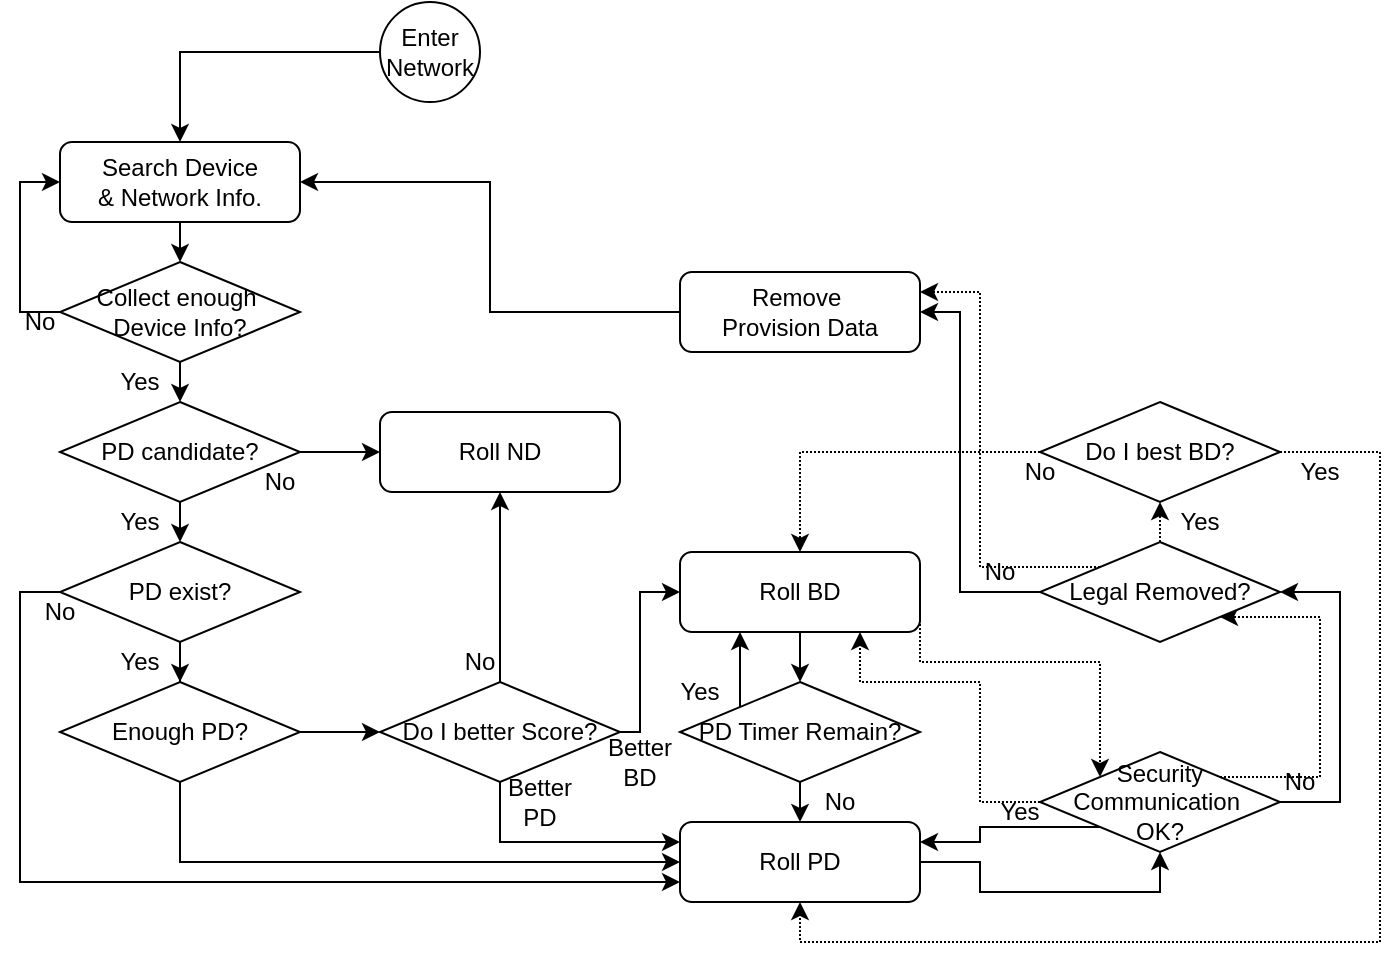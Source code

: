 <mxfile version="13.1.3" type="github"><diagram id="KD1NCU3o3w_bjDGGp8CS" name="Page-1"><mxGraphModel dx="1422" dy="762" grid="1" gridSize="10" guides="1" tooltips="1" connect="1" arrows="1" fold="1" page="1" pageScale="1" pageWidth="827" pageHeight="1169" math="0" shadow="0"><root><mxCell id="0"/><mxCell id="1" parent="0"/><mxCell id="Aol945HUn40La0UMx1aL-238" value="" style="edgeStyle=orthogonalEdgeStyle;rounded=0;orthogonalLoop=1;jettySize=auto;html=1;entryX=0.5;entryY=0;entryDx=0;entryDy=0;" edge="1" parent="1" source="Aol945HUn40La0UMx1aL-258" target="Aol945HUn40La0UMx1aL-240"><mxGeometry relative="1" as="geometry"><mxPoint x="120" y="120" as="sourcePoint"/><mxPoint x="120" y="120" as="targetPoint"/></mxGeometry></mxCell><mxCell id="Aol945HUn40La0UMx1aL-239" style="edgeStyle=orthogonalEdgeStyle;rounded=0;orthogonalLoop=1;jettySize=auto;html=1;exitX=0.5;exitY=1;exitDx=0;exitDy=0;entryX=0.5;entryY=0;entryDx=0;entryDy=0;" edge="1" parent="1" source="Aol945HUn40La0UMx1aL-240" target="Aol945HUn40La0UMx1aL-243"><mxGeometry relative="1" as="geometry"/></mxCell><mxCell id="Aol945HUn40La0UMx1aL-240" value="Search Device&lt;br&gt;&amp;amp; Network Info." style="rounded=1;whiteSpace=wrap;html=1;" vertex="1" parent="1"><mxGeometry x="60" y="140" width="120" height="40" as="geometry"/></mxCell><mxCell id="Aol945HUn40La0UMx1aL-241" style="edgeStyle=orthogonalEdgeStyle;rounded=0;orthogonalLoop=1;jettySize=auto;html=1;exitX=0.5;exitY=1;exitDx=0;exitDy=0;entryX=0.5;entryY=0;entryDx=0;entryDy=0;" edge="1" parent="1" source="Aol945HUn40La0UMx1aL-243" target="Aol945HUn40La0UMx1aL-247"><mxGeometry relative="1" as="geometry"/></mxCell><mxCell id="Aol945HUn40La0UMx1aL-242" style="edgeStyle=orthogonalEdgeStyle;rounded=0;orthogonalLoop=1;jettySize=auto;html=1;exitX=0;exitY=0.5;exitDx=0;exitDy=0;entryX=0;entryY=0.5;entryDx=0;entryDy=0;" edge="1" parent="1" source="Aol945HUn40La0UMx1aL-243" target="Aol945HUn40La0UMx1aL-240"><mxGeometry relative="1" as="geometry"><mxPoint x="40" y="90" as="targetPoint"/></mxGeometry></mxCell><mxCell id="Aol945HUn40La0UMx1aL-243" value="Collect enough&amp;nbsp;&lt;br&gt;Device Info?" style="rhombus;whiteSpace=wrap;html=1;" vertex="1" parent="1"><mxGeometry x="60" y="200" width="120" height="50" as="geometry"/></mxCell><mxCell id="Aol945HUn40La0UMx1aL-244" value="No" style="text;html=1;strokeColor=none;fillColor=none;align=center;verticalAlign=middle;whiteSpace=wrap;rounded=0;" vertex="1" parent="1"><mxGeometry x="30" y="220" width="40" height="20" as="geometry"/></mxCell><mxCell id="Aol945HUn40La0UMx1aL-245" style="edgeStyle=orthogonalEdgeStyle;rounded=0;orthogonalLoop=1;jettySize=auto;html=1;exitX=0.5;exitY=1;exitDx=0;exitDy=0;" edge="1" parent="1" source="Aol945HUn40La0UMx1aL-247"><mxGeometry relative="1" as="geometry"><mxPoint x="120" y="340" as="targetPoint"/></mxGeometry></mxCell><mxCell id="Aol945HUn40La0UMx1aL-246" style="edgeStyle=orthogonalEdgeStyle;rounded=0;orthogonalLoop=1;jettySize=auto;html=1;exitX=1;exitY=0.5;exitDx=0;exitDy=0;entryX=0;entryY=0.5;entryDx=0;entryDy=0;" edge="1" parent="1" source="Aol945HUn40La0UMx1aL-247" target="Aol945HUn40La0UMx1aL-265"><mxGeometry relative="1" as="geometry"/></mxCell><mxCell id="Aol945HUn40La0UMx1aL-247" value="PD candidate?" style="rhombus;whiteSpace=wrap;html=1;" vertex="1" parent="1"><mxGeometry x="60" y="270" width="120" height="50" as="geometry"/></mxCell><mxCell id="Aol945HUn40La0UMx1aL-248" value="" style="edgeStyle=orthogonalEdgeStyle;rounded=0;orthogonalLoop=1;jettySize=auto;html=1;" edge="1" parent="1" source="Aol945HUn40La0UMx1aL-250" target="Aol945HUn40La0UMx1aL-253"><mxGeometry relative="1" as="geometry"/></mxCell><mxCell id="Aol945HUn40La0UMx1aL-249" style="edgeStyle=orthogonalEdgeStyle;rounded=0;orthogonalLoop=1;jettySize=auto;html=1;exitX=0;exitY=0.5;exitDx=0;exitDy=0;entryX=0;entryY=0.75;entryDx=0;entryDy=0;" edge="1" parent="1" source="Aol945HUn40La0UMx1aL-250" target="Aol945HUn40La0UMx1aL-260"><mxGeometry relative="1" as="geometry"><mxPoint x="350" y="520" as="targetPoint"/></mxGeometry></mxCell><mxCell id="Aol945HUn40La0UMx1aL-250" value="PD exist?" style="rhombus;whiteSpace=wrap;html=1;" vertex="1" parent="1"><mxGeometry x="60" y="340" width="120" height="50" as="geometry"/></mxCell><mxCell id="Aol945HUn40La0UMx1aL-251" style="edgeStyle=orthogonalEdgeStyle;rounded=0;orthogonalLoop=1;jettySize=auto;html=1;exitX=1;exitY=0.5;exitDx=0;exitDy=0;entryX=0;entryY=0.5;entryDx=0;entryDy=0;" edge="1" parent="1" source="Aol945HUn40La0UMx1aL-253" target="Aol945HUn40La0UMx1aL-272"><mxGeometry relative="1" as="geometry"/></mxCell><mxCell id="Aol945HUn40La0UMx1aL-252" style="edgeStyle=orthogonalEdgeStyle;rounded=0;orthogonalLoop=1;jettySize=auto;html=1;exitX=0.5;exitY=1;exitDx=0;exitDy=0;entryX=0;entryY=0.5;entryDx=0;entryDy=0;" edge="1" parent="1" source="Aol945HUn40La0UMx1aL-253" target="Aol945HUn40La0UMx1aL-260"><mxGeometry relative="1" as="geometry"><mxPoint x="260" y="500" as="targetPoint"/></mxGeometry></mxCell><mxCell id="Aol945HUn40La0UMx1aL-253" value="Enough PD?" style="rhombus;whiteSpace=wrap;html=1;" vertex="1" parent="1"><mxGeometry x="60" y="410" width="120" height="50" as="geometry"/></mxCell><mxCell id="Aol945HUn40La0UMx1aL-254" value="Yes" style="text;html=1;strokeColor=none;fillColor=none;align=center;verticalAlign=middle;whiteSpace=wrap;rounded=0;" vertex="1" parent="1"><mxGeometry x="80" y="250" width="40" height="20" as="geometry"/></mxCell><mxCell id="Aol945HUn40La0UMx1aL-255" value="Yes" style="text;html=1;strokeColor=none;fillColor=none;align=center;verticalAlign=middle;whiteSpace=wrap;rounded=0;" vertex="1" parent="1"><mxGeometry x="80" y="320" width="40" height="20" as="geometry"/></mxCell><mxCell id="Aol945HUn40La0UMx1aL-256" value="Yes" style="text;html=1;strokeColor=none;fillColor=none;align=center;verticalAlign=middle;whiteSpace=wrap;rounded=0;" vertex="1" parent="1"><mxGeometry x="80" y="390" width="40" height="20" as="geometry"/></mxCell><mxCell id="Aol945HUn40La0UMx1aL-257" value="Better&lt;br&gt;PD" style="text;html=1;strokeColor=none;fillColor=none;align=center;verticalAlign=middle;whiteSpace=wrap;rounded=0;" vertex="1" parent="1"><mxGeometry x="280" y="460" width="40" height="20" as="geometry"/></mxCell><mxCell id="Aol945HUn40La0UMx1aL-258" value="Enter&lt;br&gt;Network" style="strokeWidth=1;html=1;shape=mxgraph.flowchart.start_2;whiteSpace=wrap;" vertex="1" parent="1"><mxGeometry x="220" y="70" width="50" height="50" as="geometry"/></mxCell><mxCell id="Aol945HUn40La0UMx1aL-259" style="edgeStyle=orthogonalEdgeStyle;rounded=0;orthogonalLoop=1;jettySize=auto;html=1;exitX=1;exitY=0.5;exitDx=0;exitDy=0;entryX=0.5;entryY=1;entryDx=0;entryDy=0;" edge="1" parent="1" source="Aol945HUn40La0UMx1aL-260" target="Aol945HUn40La0UMx1aL-277"><mxGeometry relative="1" as="geometry"><mxPoint x="540" y="530" as="targetPoint"/></mxGeometry></mxCell><object label="Roll PD" id="Aol945HUn40La0UMx1aL-260"><mxCell style="rounded=1;whiteSpace=wrap;html=1;" vertex="1" parent="1"><mxGeometry x="370" y="480" width="120" height="40" as="geometry"/></mxCell></object><mxCell id="Aol945HUn40La0UMx1aL-261" style="edgeStyle=orthogonalEdgeStyle;rounded=0;orthogonalLoop=1;jettySize=auto;html=1;exitX=0.5;exitY=1;exitDx=0;exitDy=0;strokeColor=#000000;entryX=0.5;entryY=0;entryDx=0;entryDy=0;" edge="1" parent="1" source="Aol945HUn40La0UMx1aL-263" target="Aol945HUn40La0UMx1aL-286"><mxGeometry relative="1" as="geometry"><mxPoint x="430" y="410" as="targetPoint"/></mxGeometry></mxCell><mxCell id="Aol945HUn40La0UMx1aL-262" style="edgeStyle=orthogonalEdgeStyle;rounded=0;orthogonalLoop=1;jettySize=auto;html=1;dashed=1;dashPattern=1 1;strokeColor=#000000;exitX=1;exitY=0.75;exitDx=0;exitDy=0;entryX=0;entryY=0;entryDx=0;entryDy=0;" edge="1" parent="1" source="Aol945HUn40La0UMx1aL-263" target="Aol945HUn40La0UMx1aL-277"><mxGeometry relative="1" as="geometry"><mxPoint x="510" y="385" as="sourcePoint"/><mxPoint x="570" y="430" as="targetPoint"/><Array as="points"><mxPoint x="490" y="400"/><mxPoint x="580" y="400"/></Array></mxGeometry></mxCell><object label="Roll BD" id="Aol945HUn40La0UMx1aL-263"><mxCell style="rounded=1;whiteSpace=wrap;html=1;" vertex="1" parent="1"><mxGeometry x="370" y="345" width="120" height="40" as="geometry"/></mxCell></object><mxCell id="Aol945HUn40La0UMx1aL-264" value="Better&lt;br&gt;BD" style="text;html=1;strokeColor=none;fillColor=none;align=center;verticalAlign=middle;whiteSpace=wrap;rounded=0;" vertex="1" parent="1"><mxGeometry x="330" y="440" width="40" height="20" as="geometry"/></mxCell><object label="Roll ND" id="Aol945HUn40La0UMx1aL-265"><mxCell style="rounded=1;whiteSpace=wrap;html=1;" vertex="1" parent="1"><mxGeometry x="220" y="275" width="120" height="40" as="geometry"/></mxCell></object><mxCell id="Aol945HUn40La0UMx1aL-266" value="No" style="text;html=1;strokeColor=none;fillColor=none;align=center;verticalAlign=middle;whiteSpace=wrap;rounded=0;" vertex="1" parent="1"><mxGeometry x="250" y="390" width="40" height="20" as="geometry"/></mxCell><mxCell id="Aol945HUn40La0UMx1aL-267" value="No" style="text;html=1;strokeColor=none;fillColor=none;align=center;verticalAlign=middle;whiteSpace=wrap;rounded=0;" vertex="1" parent="1"><mxGeometry x="150" y="300" width="40" height="20" as="geometry"/></mxCell><mxCell id="Aol945HUn40La0UMx1aL-268" value="No" style="text;html=1;strokeColor=none;fillColor=none;align=center;verticalAlign=middle;whiteSpace=wrap;rounded=0;" vertex="1" parent="1"><mxGeometry x="40" y="365" width="40" height="20" as="geometry"/></mxCell><mxCell id="Aol945HUn40La0UMx1aL-269" style="edgeStyle=orthogonalEdgeStyle;rounded=0;orthogonalLoop=1;jettySize=auto;html=1;exitX=0.5;exitY=1;exitDx=0;exitDy=0;entryX=0;entryY=0.25;entryDx=0;entryDy=0;" edge="1" parent="1" source="Aol945HUn40La0UMx1aL-272" target="Aol945HUn40La0UMx1aL-260"><mxGeometry relative="1" as="geometry"/></mxCell><mxCell id="Aol945HUn40La0UMx1aL-270" style="edgeStyle=orthogonalEdgeStyle;rounded=0;orthogonalLoop=1;jettySize=auto;html=1;exitX=0.5;exitY=0;exitDx=0;exitDy=0;entryX=0.5;entryY=1;entryDx=0;entryDy=0;" edge="1" parent="1" source="Aol945HUn40La0UMx1aL-272" target="Aol945HUn40La0UMx1aL-265"><mxGeometry relative="1" as="geometry"/></mxCell><mxCell id="Aol945HUn40La0UMx1aL-271" style="edgeStyle=orthogonalEdgeStyle;rounded=0;orthogonalLoop=1;jettySize=auto;html=1;exitX=1;exitY=0.5;exitDx=0;exitDy=0;entryX=0;entryY=0.5;entryDx=0;entryDy=0;strokeColor=#000000;" edge="1" parent="1" source="Aol945HUn40La0UMx1aL-272" target="Aol945HUn40La0UMx1aL-263"><mxGeometry relative="1" as="geometry"><Array as="points"><mxPoint x="350" y="435"/><mxPoint x="350" y="365"/></Array></mxGeometry></mxCell><mxCell id="Aol945HUn40La0UMx1aL-272" value="Do I better Score?" style="rhombus;whiteSpace=wrap;html=1;" vertex="1" parent="1"><mxGeometry x="220" y="410" width="120" height="50" as="geometry"/></mxCell><mxCell id="Aol945HUn40La0UMx1aL-273" style="edgeStyle=orthogonalEdgeStyle;rounded=0;orthogonalLoop=1;jettySize=auto;html=1;exitX=0;exitY=1;exitDx=0;exitDy=0;entryX=1;entryY=0.25;entryDx=0;entryDy=0;" edge="1" parent="1" source="Aol945HUn40La0UMx1aL-277" target="Aol945HUn40La0UMx1aL-260"><mxGeometry relative="1" as="geometry"/></mxCell><mxCell id="Aol945HUn40La0UMx1aL-274" style="edgeStyle=orthogonalEdgeStyle;rounded=0;orthogonalLoop=1;jettySize=auto;html=1;exitX=0;exitY=0.5;exitDx=0;exitDy=0;entryX=0.75;entryY=1;entryDx=0;entryDy=0;dashed=1;dashPattern=1 1;strokeColor=#000000;" edge="1" parent="1" source="Aol945HUn40La0UMx1aL-277" target="Aol945HUn40La0UMx1aL-263"><mxGeometry relative="1" as="geometry"><Array as="points"><mxPoint x="520" y="470"/><mxPoint x="520" y="410"/><mxPoint x="460" y="410"/></Array></mxGeometry></mxCell><mxCell id="Aol945HUn40La0UMx1aL-275" style="edgeStyle=orthogonalEdgeStyle;rounded=0;orthogonalLoop=1;jettySize=auto;html=1;dashed=1;dashPattern=1 1;strokeColor=#000000;exitX=1;exitY=0;exitDx=0;exitDy=0;entryX=1;entryY=1;entryDx=0;entryDy=0;" edge="1" parent="1" source="Aol945HUn40La0UMx1aL-277" target="Aol945HUn40La0UMx1aL-282"><mxGeometry relative="1" as="geometry"><mxPoint x="680" y="460" as="sourcePoint"/><mxPoint x="710" y="400" as="targetPoint"/><Array as="points"><mxPoint x="690" y="458"/><mxPoint x="690" y="378"/></Array></mxGeometry></mxCell><mxCell id="Aol945HUn40La0UMx1aL-276" style="edgeStyle=orthogonalEdgeStyle;rounded=0;orthogonalLoop=1;jettySize=auto;html=1;exitX=1;exitY=0.5;exitDx=0;exitDy=0;entryX=1;entryY=0.5;entryDx=0;entryDy=0;strokeColor=#000000;" edge="1" parent="1" source="Aol945HUn40La0UMx1aL-277" target="Aol945HUn40La0UMx1aL-282"><mxGeometry relative="1" as="geometry"><Array as="points"><mxPoint x="700" y="470"/><mxPoint x="700" y="365"/></Array></mxGeometry></mxCell><mxCell id="Aol945HUn40La0UMx1aL-277" value="Security&lt;br&gt;Communication&amp;nbsp;&lt;br&gt;OK?" style="rhombus;whiteSpace=wrap;html=1;" vertex="1" parent="1"><mxGeometry x="550" y="445" width="120" height="50" as="geometry"/></mxCell><mxCell id="Aol945HUn40La0UMx1aL-278" value="Yes" style="text;html=1;strokeColor=none;fillColor=none;align=center;verticalAlign=middle;whiteSpace=wrap;rounded=0;" vertex="1" parent="1"><mxGeometry x="520" y="465" width="40" height="20" as="geometry"/></mxCell><mxCell id="Aol945HUn40La0UMx1aL-279" style="edgeStyle=orthogonalEdgeStyle;rounded=0;orthogonalLoop=1;jettySize=auto;html=1;exitX=0.5;exitY=0;exitDx=0;exitDy=0;entryX=0.5;entryY=1;entryDx=0;entryDy=0;strokeColor=#000000;dashed=1;dashPattern=1 1;" edge="1" parent="1" source="Aol945HUn40La0UMx1aL-282" target="Aol945HUn40La0UMx1aL-291"><mxGeometry relative="1" as="geometry"/></mxCell><mxCell id="Aol945HUn40La0UMx1aL-280" style="edgeStyle=orthogonalEdgeStyle;rounded=0;orthogonalLoop=1;jettySize=auto;html=1;exitX=0;exitY=0.5;exitDx=0;exitDy=0;strokeColor=#000000;entryX=1;entryY=0.5;entryDx=0;entryDy=0;" edge="1" parent="1" source="Aol945HUn40La0UMx1aL-282" target="Aol945HUn40La0UMx1aL-296"><mxGeometry relative="1" as="geometry"><mxPoint x="500" y="260.0" as="targetPoint"/><Array as="points"><mxPoint x="510" y="365"/><mxPoint x="510" y="225"/></Array></mxGeometry></mxCell><mxCell id="Aol945HUn40La0UMx1aL-281" style="edgeStyle=orthogonalEdgeStyle;rounded=0;orthogonalLoop=1;jettySize=auto;html=1;exitX=0;exitY=0;exitDx=0;exitDy=0;entryX=1;entryY=0.25;entryDx=0;entryDy=0;strokeColor=#000000;dashed=1;dashPattern=1 1;" edge="1" parent="1" source="Aol945HUn40La0UMx1aL-282" target="Aol945HUn40La0UMx1aL-296"><mxGeometry relative="1" as="geometry"/></mxCell><mxCell id="Aol945HUn40La0UMx1aL-282" value="Legal Removed?" style="rhombus;whiteSpace=wrap;html=1;" vertex="1" parent="1"><mxGeometry x="550" y="340" width="120" height="50" as="geometry"/></mxCell><mxCell id="Aol945HUn40La0UMx1aL-283" value="No" style="text;html=1;strokeColor=none;fillColor=none;align=center;verticalAlign=middle;whiteSpace=wrap;rounded=0;" vertex="1" parent="1"><mxGeometry x="660" y="450" width="40" height="20" as="geometry"/></mxCell><mxCell id="Aol945HUn40La0UMx1aL-284" style="edgeStyle=orthogonalEdgeStyle;rounded=0;orthogonalLoop=1;jettySize=auto;html=1;exitX=0;exitY=0;exitDx=0;exitDy=0;entryX=0.25;entryY=1;entryDx=0;entryDy=0;strokeColor=#000000;" edge="1" parent="1" source="Aol945HUn40La0UMx1aL-286" target="Aol945HUn40La0UMx1aL-263"><mxGeometry relative="1" as="geometry"/></mxCell><mxCell id="Aol945HUn40La0UMx1aL-285" style="edgeStyle=orthogonalEdgeStyle;rounded=0;orthogonalLoop=1;jettySize=auto;html=1;exitX=0.5;exitY=1;exitDx=0;exitDy=0;entryX=0.5;entryY=0;entryDx=0;entryDy=0;strokeColor=#000000;" edge="1" parent="1" source="Aol945HUn40La0UMx1aL-286" target="Aol945HUn40La0UMx1aL-260"><mxGeometry relative="1" as="geometry"/></mxCell><mxCell id="Aol945HUn40La0UMx1aL-286" value="PD Timer Remain?" style="rhombus;whiteSpace=wrap;html=1;" vertex="1" parent="1"><mxGeometry x="370" y="410" width="120" height="50" as="geometry"/></mxCell><mxCell id="Aol945HUn40La0UMx1aL-287" value="Yes" style="text;html=1;strokeColor=none;fillColor=none;align=center;verticalAlign=middle;whiteSpace=wrap;rounded=0;" vertex="1" parent="1"><mxGeometry x="360" y="405" width="40" height="20" as="geometry"/></mxCell><mxCell id="Aol945HUn40La0UMx1aL-288" value="No" style="text;html=1;strokeColor=none;fillColor=none;align=center;verticalAlign=middle;whiteSpace=wrap;rounded=0;" vertex="1" parent="1"><mxGeometry x="430" y="460" width="40" height="20" as="geometry"/></mxCell><mxCell id="Aol945HUn40La0UMx1aL-289" style="edgeStyle=orthogonalEdgeStyle;rounded=0;orthogonalLoop=1;jettySize=auto;html=1;exitX=1;exitY=0.5;exitDx=0;exitDy=0;entryX=0.5;entryY=1;entryDx=0;entryDy=0;dashed=1;dashPattern=1 1;strokeColor=#000000;" edge="1" parent="1" source="Aol945HUn40La0UMx1aL-291" target="Aol945HUn40La0UMx1aL-260"><mxGeometry relative="1" as="geometry"><Array as="points"><mxPoint x="720" y="295"/><mxPoint x="720" y="540"/><mxPoint x="430" y="540"/></Array></mxGeometry></mxCell><mxCell id="Aol945HUn40La0UMx1aL-290" style="edgeStyle=orthogonalEdgeStyle;rounded=0;orthogonalLoop=1;jettySize=auto;html=1;exitX=0;exitY=0.5;exitDx=0;exitDy=0;dashed=1;dashPattern=1 1;strokeColor=#000000;" edge="1" parent="1" source="Aol945HUn40La0UMx1aL-291" target="Aol945HUn40La0UMx1aL-263"><mxGeometry relative="1" as="geometry"/></mxCell><mxCell id="Aol945HUn40La0UMx1aL-291" value="Do I best BD?" style="rhombus;whiteSpace=wrap;html=1;" vertex="1" parent="1"><mxGeometry x="550" y="270" width="120" height="50" as="geometry"/></mxCell><mxCell id="Aol945HUn40La0UMx1aL-292" value="Yes" style="text;html=1;strokeColor=none;fillColor=none;align=center;verticalAlign=middle;whiteSpace=wrap;rounded=0;" vertex="1" parent="1"><mxGeometry x="610" y="320" width="40" height="20" as="geometry"/></mxCell><mxCell id="Aol945HUn40La0UMx1aL-293" value="Yes" style="text;html=1;strokeColor=none;fillColor=none;align=center;verticalAlign=middle;whiteSpace=wrap;rounded=0;" vertex="1" parent="1"><mxGeometry x="670" y="295" width="40" height="20" as="geometry"/></mxCell><mxCell id="Aol945HUn40La0UMx1aL-294" value="No" style="text;html=1;strokeColor=none;fillColor=none;align=center;verticalAlign=middle;whiteSpace=wrap;rounded=0;" vertex="1" parent="1"><mxGeometry x="530" y="295" width="40" height="20" as="geometry"/></mxCell><mxCell id="Aol945HUn40La0UMx1aL-295" style="edgeStyle=orthogonalEdgeStyle;rounded=0;orthogonalLoop=1;jettySize=auto;html=1;exitX=0;exitY=0.5;exitDx=0;exitDy=0;entryX=1;entryY=0.5;entryDx=0;entryDy=0;strokeColor=#000000;" edge="1" parent="1" source="Aol945HUn40La0UMx1aL-296" target="Aol945HUn40La0UMx1aL-240"><mxGeometry relative="1" as="geometry"/></mxCell><object label="Remove&amp;nbsp;&lt;br&gt;Provision Data" id="Aol945HUn40La0UMx1aL-296"><mxCell style="rounded=1;whiteSpace=wrap;html=1;" vertex="1" parent="1"><mxGeometry x="370" y="205" width="120" height="40" as="geometry"/></mxCell></object><mxCell id="Aol945HUn40La0UMx1aL-297" value="No" style="text;html=1;strokeColor=none;fillColor=none;align=center;verticalAlign=middle;whiteSpace=wrap;rounded=0;" vertex="1" parent="1"><mxGeometry x="510" y="345" width="40" height="20" as="geometry"/></mxCell></root></mxGraphModel></diagram></mxfile>